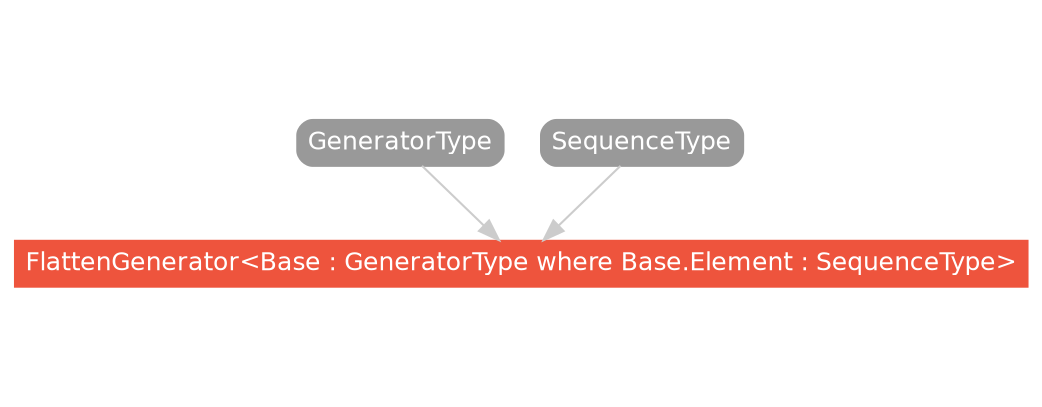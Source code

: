 strict digraph "FlattenGenerator<Base : GeneratorType where Base.Element : SequenceType> - Type Hierarchy - SwiftDoc.org" {
    pad="0.1,0.8"
    node [shape=box, style="filled,rounded", color="#999999", fillcolor="#999999", fontcolor=white, fontname=Helvetica, fontnames="Helvetica,sansserif", fontsize=12, margin="0.07,0.05", height="0.3"]
    edge [color="#cccccc"]
    "FlattenGenerator<Base : GeneratorType where Base.Element : SequenceType>" [URL="/type/FlattenGenerator/", style="filled", fillcolor="#ee543d", color="#ee543d"]
    "GeneratorType" [URL="/protocol/GeneratorType/hierarchy/"]
    "SequenceType" [URL="/protocol/SequenceType/hierarchy/"]    "GeneratorType" -> "FlattenGenerator<Base : GeneratorType where Base.Element : SequenceType>"
    "SequenceType" -> "FlattenGenerator<Base : GeneratorType where Base.Element : SequenceType>"
    subgraph Types {
        rank = max; "FlattenGenerator<Base : GeneratorType where Base.Element : SequenceType>";
    }
}